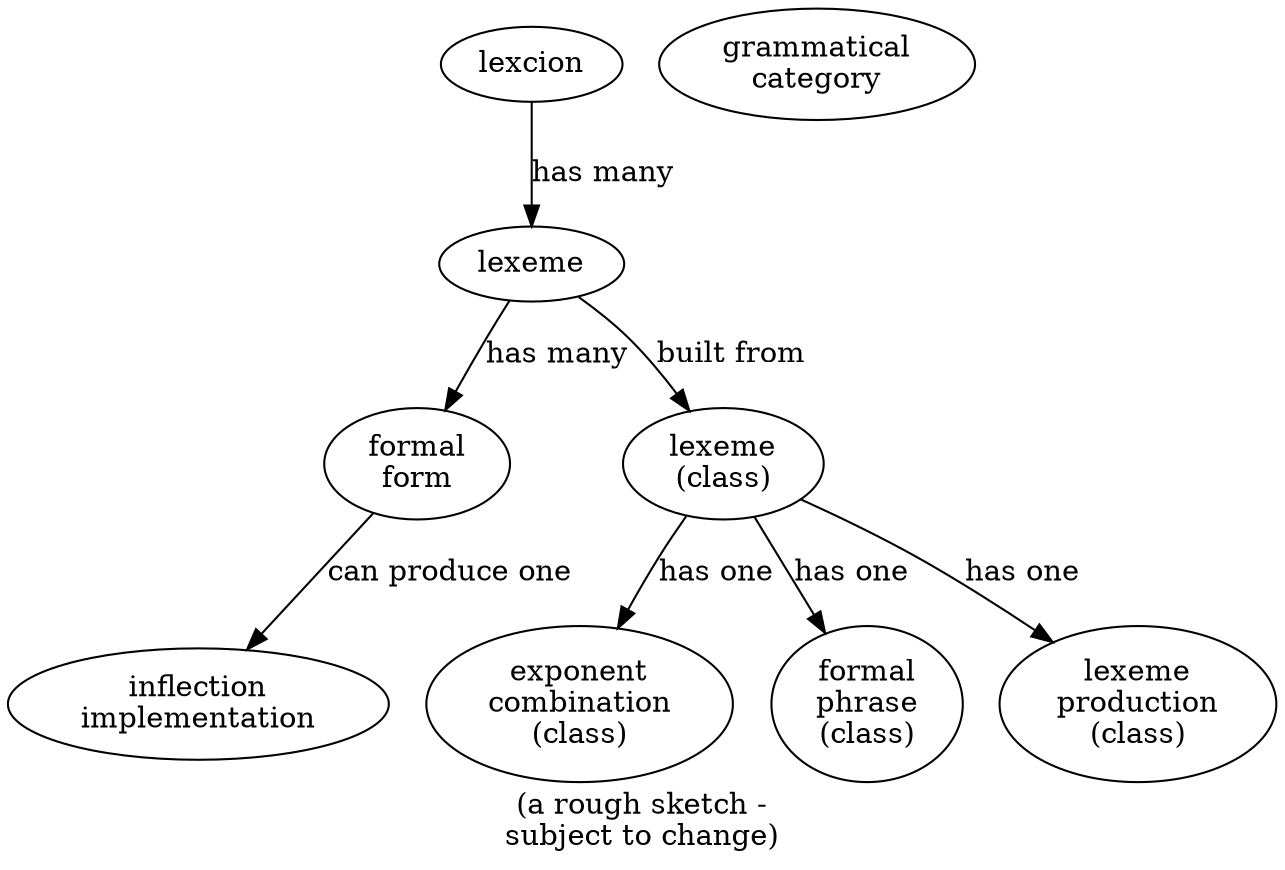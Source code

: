 digraph {

  label="(a rough sketch -\nsubject to change)"

  exp_cmb [ label="exponent\ncombination\n(class)" ]
  /*  exp_pr [ label="exponent\npair" ]   not interesting */
  /* exp_val [ label="exponent\nvalue" ]  not interesting */

  ffrm [ label="formal\nform"]
  fimp [ label="inflection\nimplementation" ]
  fp [ label="formal\nphrase\n(class)" ]

  lxc [ label="lexcion" ]
  lxm_o [ label="lexeme" ]
  lxm_c [ label="lexeme\n(class)" ]
  lxm_cat [ label="grammatical\ncategory" ]
  lxp [ label="lexeme\nproduction\n(class)" ]


  /* ~ the assocations */

  ffrm->fimp [ label="can produce one" ]
  lxc->lxm_o [ label="has many" ]

  lxm_c->lxp [ label="has one" ]
  lxm_c->fp [ label="has one" ]
  lxm_c->exp_cmb [ label="has one" ]

  lxm_o->lxm_c [ label="built from" ]
  lxm_o->ffrm [ label="has many" ]


}
